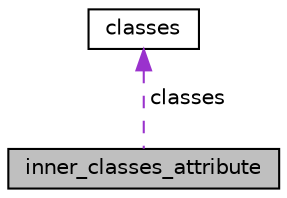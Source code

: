 digraph "inner_classes_attribute"
{
 // LATEX_PDF_SIZE
  edge [fontname="Helvetica",fontsize="10",labelfontname="Helvetica",labelfontsize="10"];
  node [fontname="Helvetica",fontsize="10",shape=record];
  Node1 [label="inner_classes_attribute",height=0.2,width=0.4,color="black", fillcolor="grey75", style="filled", fontcolor="black",tooltip=" "];
  Node2 -> Node1 [dir="back",color="darkorchid3",fontsize="10",style="dashed",label=" classes" ,fontname="Helvetica"];
  Node2 [label="classes",height=0.2,width=0.4,color="black", fillcolor="white", style="filled",URL="$structclasses.html",tooltip=" "];
}

